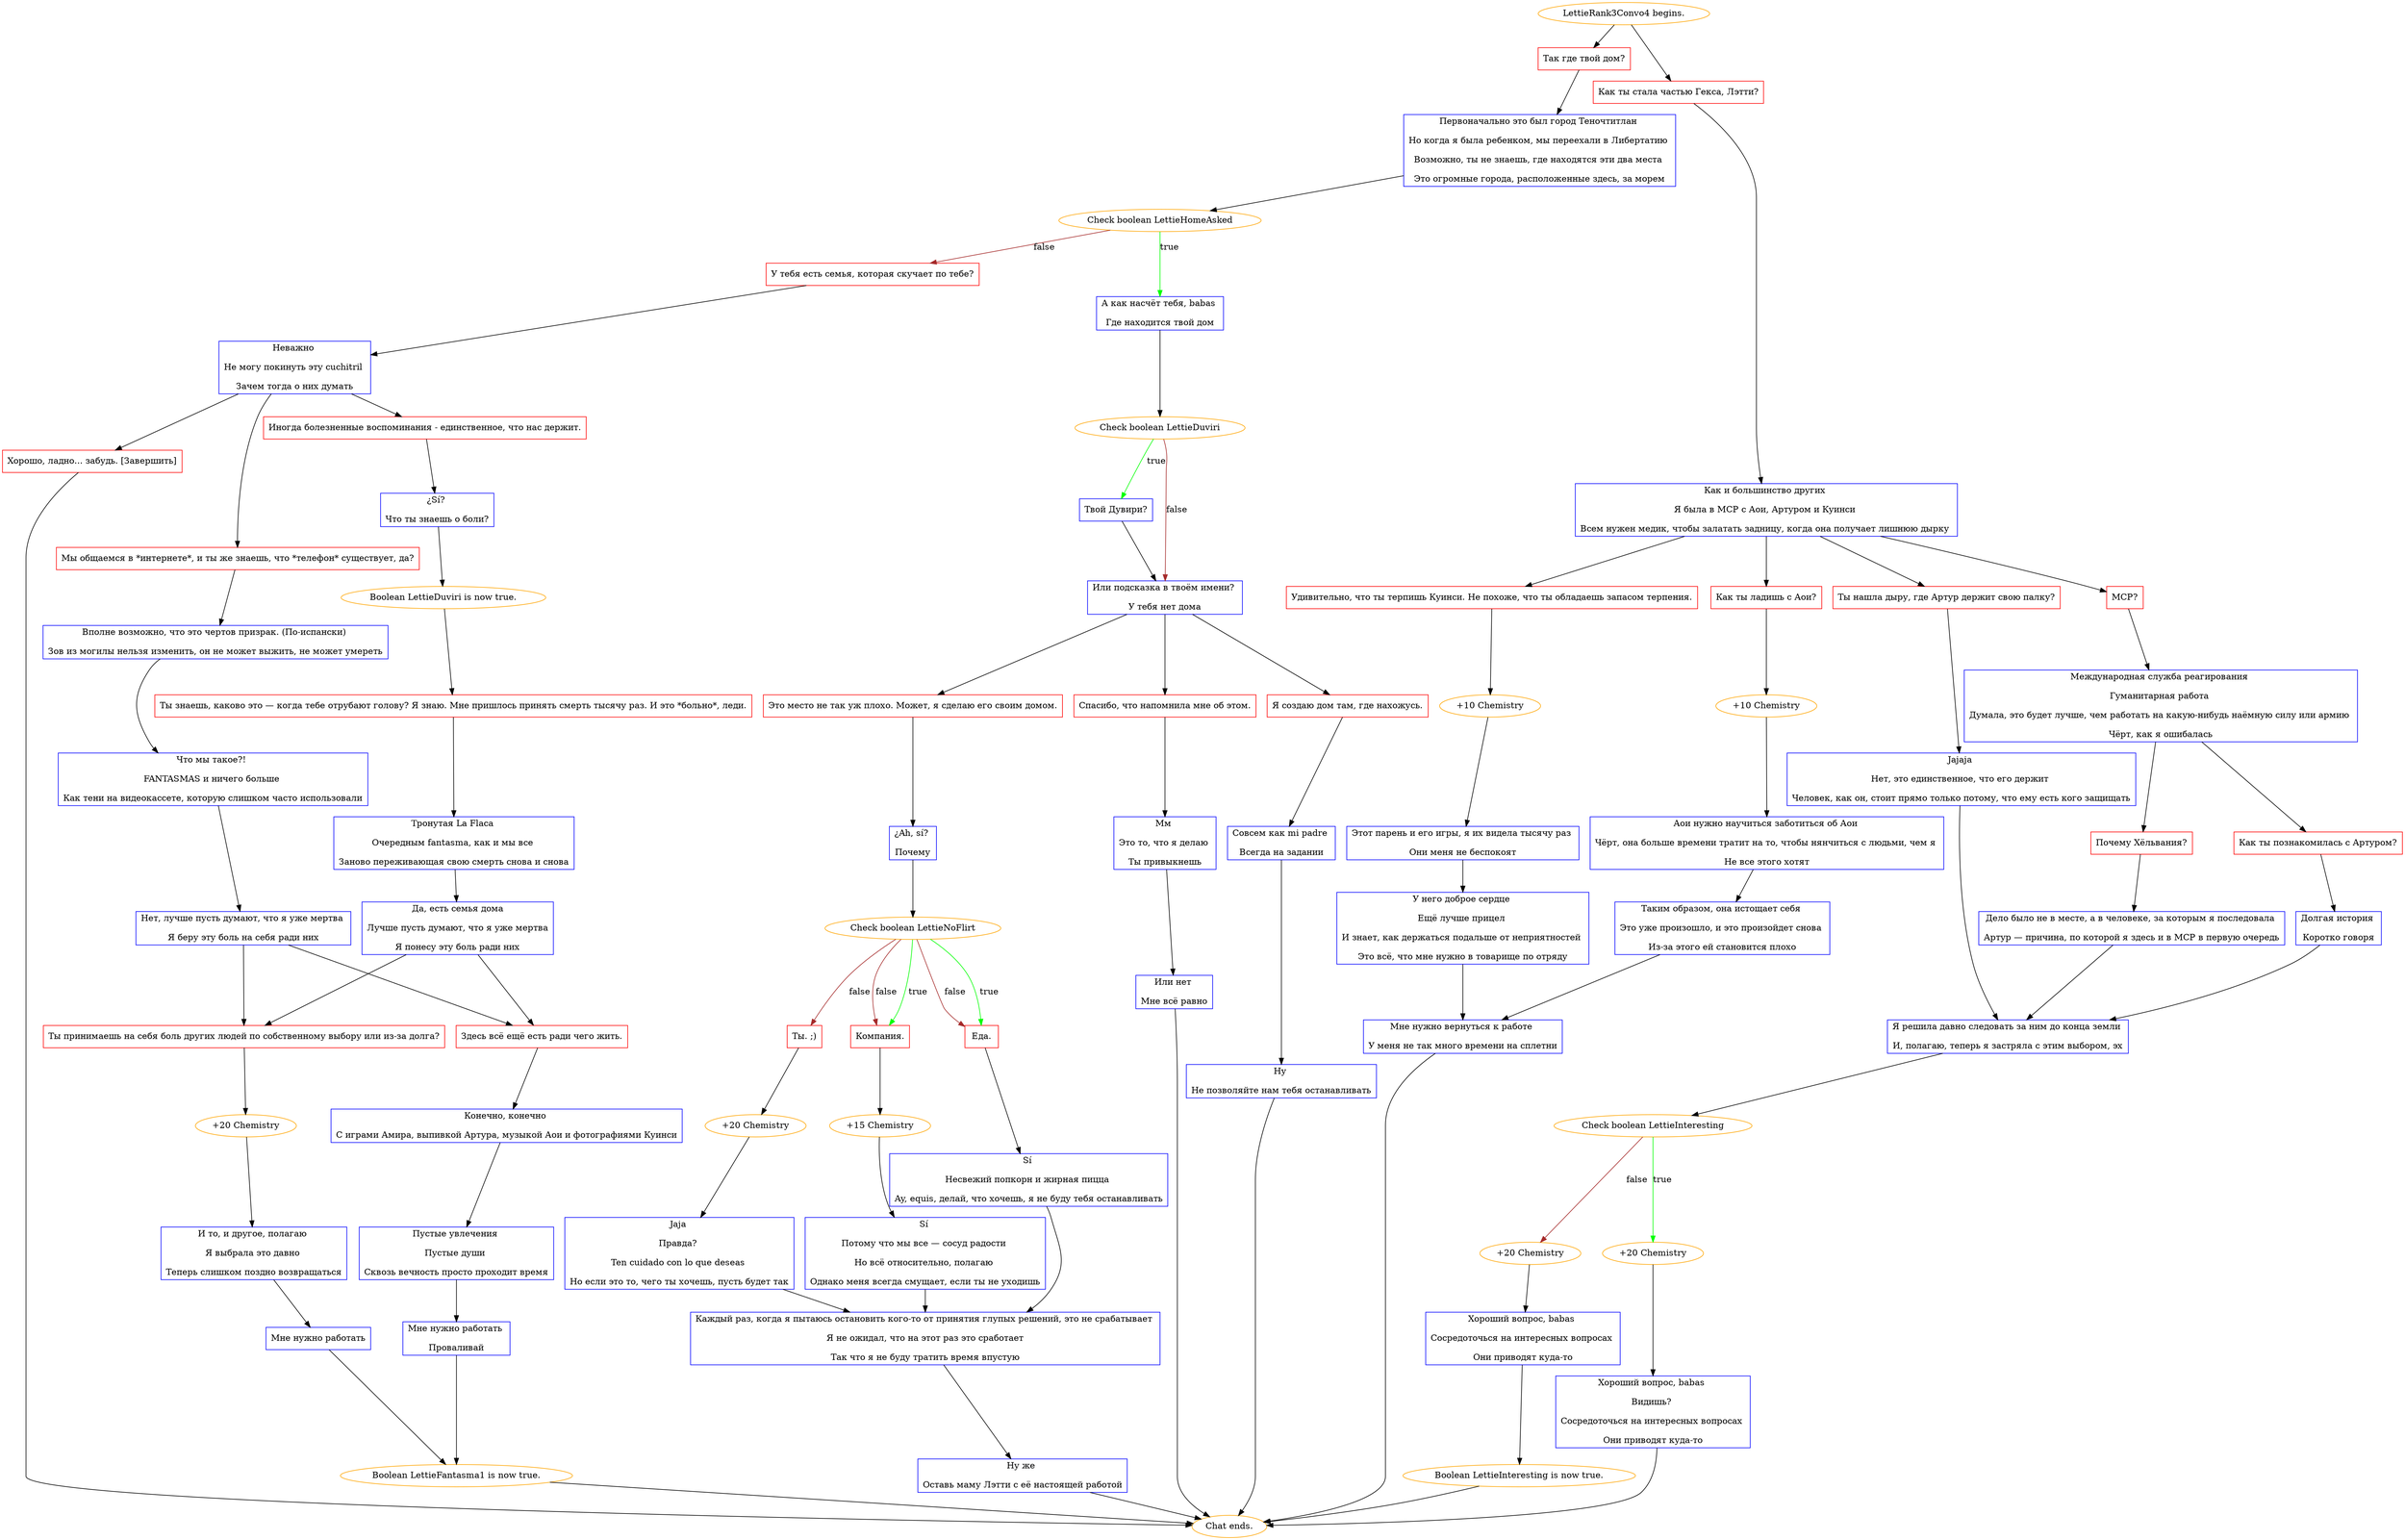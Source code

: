 digraph {
	"LettieRank3Convo4 begins." [color=orange];
		"LettieRank3Convo4 begins." -> j4238981323;
		"LettieRank3Convo4 begins." -> j4039359414;
	j4238981323 [label="Так где твой дом?",shape=box,color=red];
		j4238981323 -> j3189747696;
	j4039359414 [label="Как ты стала частью Гекса, Лэтти?",shape=box,color=red];
		j4039359414 -> j847174117;
	j3189747696 [label="Первоначально это был город Теночтитлан 
Но когда я была ребенком, мы переехали в Либертатию 
Возможно, ты не знаешь, где находятся эти два места 
Это огромные города, расположенные здесь, за морем",shape=box,color=blue];
		j3189747696 -> j626268686;
	j847174117 [label="Как и большинство других 
Я была в МСР с Аои, Артуром и Куинси 
Всем нужен медик, чтобы залатать задницу, когда она получает лишнюю дырку ",shape=box,color=blue];
		j847174117 -> j113288062;
		j847174117 -> j63380748;
		j847174117 -> j745900469;
		j847174117 -> j873602246;
	j626268686 [label="Check boolean LettieHomeAsked",color=orange];
		j626268686 -> j1611003128 [label=true,color=green];
		j626268686 -> j3074373747 [label=false,color=brown];
	j113288062 [label="Как ты ладишь с Аои?",shape=box,color=red];
		j113288062 -> j2447294048;
	j63380748 [label="Удивительно, что ты терпишь Куинси. Не похоже, что ты обладаешь запасом терпения.",shape=box,color=red];
		j63380748 -> j2237278949;
	j745900469 [label="Ты нашла дыру, где Артур держит свою палку?",shape=box,color=red];
		j745900469 -> j3966751276;
	j873602246 [label="МСР?",shape=box,color=red];
		j873602246 -> j785865064;
	j1611003128 [label="А как насчёт тебя, babas 
Где находится твой дом",shape=box,color=blue];
		j1611003128 -> j2608084088;
	j3074373747 [label="У тебя есть семья, которая скучает по тебе?",shape=box,color=red];
		j3074373747 -> j307507223;
	j2447294048 [label="+10 Chemistry",color=orange];
		j2447294048 -> j3632523258;
	j2237278949 [label="+10 Chemistry",color=orange];
		j2237278949 -> j1465262025;
	j3966751276 [label="Jajaja 
Нет, это единственное, что его держит 
Человек, как он, стоит прямо только потому, что ему есть кого защищать",shape=box,color=blue];
		j3966751276 -> j3737971855;
	j785865064 [label="Международная служба реагирования 
Гуманитарная работа 
Думала, это будет лучше, чем работать на какую-нибудь наёмную силу или армию 
Чёрт, как я ошибалась",shape=box,color=blue];
		j785865064 -> j3592784410;
		j785865064 -> j15160283;
	j2608084088 [label="Check boolean LettieDuviri",color=orange];
		j2608084088 -> j2343522767 [label=true,color=green];
		j2608084088 -> j4084132151 [label=false,color=brown];
	j307507223 [label="Неважно 
Не могу покинуть эту cuchitril 
Зачем тогда о них думать",shape=box,color=blue];
		j307507223 -> j2216398133;
		j307507223 -> j4008041335;
		j307507223 -> j2404904596;
	j3632523258 [label="Аои нужно научиться заботиться об Аои 
Чёрт, она больше времени тратит на то, чтобы нянчиться с людьми, чем я 
Не все этого хотят",shape=box,color=blue];
		j3632523258 -> j2508029482;
	j1465262025 [label="Этот парень и его игры, я их видела тысячу раз 
Они меня не беспокоят",shape=box,color=blue];
		j1465262025 -> j2881423777;
	j3737971855 [label="Я решила давно следовать за ним до конца земли 
И, полагаю, теперь я застряла с этим выбором, эх",shape=box,color=blue];
		j3737971855 -> j1451161206;
	j3592784410 [label="Как ты познакомилась с Артуром?",shape=box,color=red];
		j3592784410 -> j581758807;
	j15160283 [label="Почему Хёльвания?",shape=box,color=red];
		j15160283 -> j3208126393;
	j2343522767 [label="Твой Дувири?",shape=box,color=blue];
		j2343522767 -> j4084132151;
	j4084132151 [label="Или подсказка в твоём имени? 
У тебя нет дома",shape=box,color=blue];
		j4084132151 -> j562745840;
		j4084132151 -> j4032926640;
		j4084132151 -> j2594137392;
	j2216398133 [label="Иногда болезненные воспоминания - единственное, что нас держит.",shape=box,color=red];
		j2216398133 -> j3377192636;
	j4008041335 [label="Мы общаемся в *интернете*, и ты же знаешь, что *телефон* существует, да?",shape=box,color=red];
		j4008041335 -> j1127354799;
	j2404904596 [label="Хорошо, ладно... забудь. [Завершить]",shape=box,color=red];
		j2404904596 -> "Chat ends.";
	j2508029482 [label="Таким образом, она истощает себя 
Это уже произошло, и это произойдет снова 
Из-за этого ей становится плохо",shape=box,color=blue];
		j2508029482 -> j983970400;
	j2881423777 [label="У него доброе сердце 
Ещё лучше прицел 
И знает, как держаться подальше от неприятностей 
Это всё, что мне нужно в товарище по отряду",shape=box,color=blue];
		j2881423777 -> j983970400;
	j1451161206 [label="Check boolean LettieInteresting",color=orange];
		j1451161206 -> j2115466866 [label=true,color=green];
		j1451161206 -> j1044559147 [label=false,color=brown];
	j581758807 [label="Долгая история 
Коротко говоря",shape=box,color=blue];
		j581758807 -> j3737971855;
	j3208126393 [label="Дело было не в месте, а в человеке, за которым я последовала 
Артур — причина, по которой я здесь и в МСР в первую очередь",shape=box,color=blue];
		j3208126393 -> j3737971855;
	j562745840 [label="Это место не так уж плохо. Может, я сделаю его своим домом.",shape=box,color=red];
		j562745840 -> j4115948200;
	j4032926640 [label="Спасибо, что напомнила мне об этом.",shape=box,color=red];
		j4032926640 -> j3761081739;
	j2594137392 [label="Я создаю дом там, где нахожусь.",shape=box,color=red];
		j2594137392 -> j1607717784;
	j3377192636 [label="¿Sí? 
Что ты знаешь о боли?",shape=box,color=blue];
		j3377192636 -> j4228893739;
	j1127354799 [label="Вполне возможно, что это чертов призрак. (По-испански) 
Зов из могилы нельзя изменить, он не может выжить, не может умереть",shape=box,color=blue];
		j1127354799 -> j2691886888;
	"Chat ends." [color=orange];
	j983970400 [label="Мне нужно вернуться к работе 
У меня не так много времени на сплетни",shape=box,color=blue];
		j983970400 -> "Chat ends.";
	j2115466866 [label="+20 Chemistry",color=orange];
		j2115466866 -> j1941125140;
	j1044559147 [label="+20 Chemistry",color=orange];
		j1044559147 -> j3124392950;
	j4115948200 [label="¿Ah, sí? 
Почему",shape=box,color=blue];
		j4115948200 -> j628755748;
	j3761081739 [label="Мм 
Это то, что я делаю 
Ты привыкнешь",shape=box,color=blue];
		j3761081739 -> j2913621403;
	j1607717784 [label="Совсем как mi padre 
Всегда на задании",shape=box,color=blue];
		j1607717784 -> j124856071;
	j4228893739 [label="Boolean LettieDuviri is now true.",color=orange];
		j4228893739 -> j2034665945;
	j2691886888 [label="Что мы такое?! 
FANTASMAS и ничего больше 
Как тени на видеокассете, которую слишком часто использовали",shape=box,color=blue];
		j2691886888 -> j3740447552;
	j1941125140 [label="Хороший вопрос, babas 
Видишь? 
Сосредоточься на интересных вопросах 
Они приводят куда-то",shape=box,color=blue];
		j1941125140 -> "Chat ends.";
	j3124392950 [label="Хороший вопрос, babas 
Сосредоточься на интересных вопросах 
Они приводят куда-то",shape=box,color=blue];
		j3124392950 -> j70267491;
	j628755748 [label="Check boolean LettieNoFlirt",color=orange];
		j628755748 -> j491839791 [label=true,color=green];
		j628755748 -> j3790255214 [label=true,color=green];
		j628755748 -> j3790255214 [label=false,color=brown];
		j628755748 -> j491839791 [label=false,color=brown];
		j628755748 -> j718684384 [label=false,color=brown];
	j2913621403 [label="Или нет 
Мне всё равно",shape=box,color=blue];
		j2913621403 -> "Chat ends.";
	j124856071 [label="Ну 
Не позволяйте нам тебя останавливать",shape=box,color=blue];
		j124856071 -> "Chat ends.";
	j2034665945 [label="Ты знаешь, каково это — когда тебе отрубают голову? Я знаю. Мне пришлось принять смерть тысячу раз. И это *больно*, леди.",shape=box,color=red];
		j2034665945 -> j1630739170;
	j3740447552 [label="Нет, лучше пусть думают, что я уже мертва 
Я беру эту боль на себя ради них",shape=box,color=blue];
		j3740447552 -> j131739634;
		j3740447552 -> j2741746043;
	j70267491 [label="Boolean LettieInteresting is now true.",color=orange];
		j70267491 -> "Chat ends.";
	j491839791 [label="Компания.",shape=box,color=red];
		j491839791 -> j3046525838;
	j3790255214 [label="Еда.",shape=box,color=red];
		j3790255214 -> j2461506028;
	j718684384 [label="Ты. ;)",shape=box,color=red];
		j718684384 -> j2198315122;
	j1630739170 [label="Тронутая La Flaca 
Очередным fantasma, как и мы все 
Заново переживающая свою смерть снова и снова",shape=box,color=blue];
		j1630739170 -> j61466132;
	j131739634 [label="Ты принимаешь на себя боль других людей по собственному выбору или из-за долга?",shape=box,color=red];
		j131739634 -> j643216651;
	j2741746043 [label="Здесь всё ещё есть ради чего жить.",shape=box,color=red];
		j2741746043 -> j1599279609;
	j3046525838 [label="+15 Chemistry",color=orange];
		j3046525838 -> j3775560017;
	j2461506028 [label="Sí 
Несвежий попкорн и жирная пицца 
Ay, equis, делай, что хочешь, я не буду тебя останавливать",shape=box,color=blue];
		j2461506028 -> j1034835182;
	j2198315122 [label="+20 Chemistry",color=orange];
		j2198315122 -> j3195207577;
	j61466132 [label="Да, есть семья дома
Лучше пусть думают, что я уже мертва
Я понесу эту боль ради них",shape=box,color=blue];
		j61466132 -> j131739634;
		j61466132 -> j2741746043;
	j643216651 [label="+20 Chemistry",color=orange];
		j643216651 -> j1589504598;
	j1599279609 [label="Конечно, конечно 
С играми Амира, выпивкой Артура, музыкой Аои и фотографиями Куинси",shape=box,color=blue];
		j1599279609 -> j1787893154;
	j3775560017 [label="Sí 
Потому что мы все — сосуд радости 
Но всё относительно, полагаю 
Однако меня всегда смущает, если ты не уходишь",shape=box,color=blue];
		j3775560017 -> j1034835182;
	j1034835182 [label="Каждый раз, когда я пытаюсь остановить кого-то от принятия глупых решений, это не срабатывает 
Я не ожидал, что на этот раз это сработает
Так что я не буду тратить время впустую",shape=box,color=blue];
		j1034835182 -> j1247448616;
	j3195207577 [label="Jaja 
Правда? 
Ten cuidado con lo que deseas 
Но если это то, чего ты хочешь, пусть будет так",shape=box,color=blue];
		j3195207577 -> j1034835182;
	j1589504598 [label="И то, и другое, полагаю 
Я выбрала это давно 
Теперь слишком поздно возвращаться",shape=box,color=blue];
		j1589504598 -> j3046709129;
	j1787893154 [label="Пустые увлечения 
Пустые души 
Сквозь вечность просто проходит время",shape=box,color=blue];
		j1787893154 -> j4030996633;
	j1247448616 [label="Ну же 
Оставь маму Лэтти с её настоящей работой",shape=box,color=blue];
		j1247448616 -> "Chat ends.";
	j3046709129 [label="Мне нужно работать",shape=box,color=blue];
		j3046709129 -> j1253712857;
	j4030996633 [label="Мне нужно работать 
Проваливай",shape=box,color=blue];
		j4030996633 -> j1253712857;
	j1253712857 [label="Boolean LettieFantasma1 is now true.",color=orange];
		j1253712857 -> "Chat ends.";
}